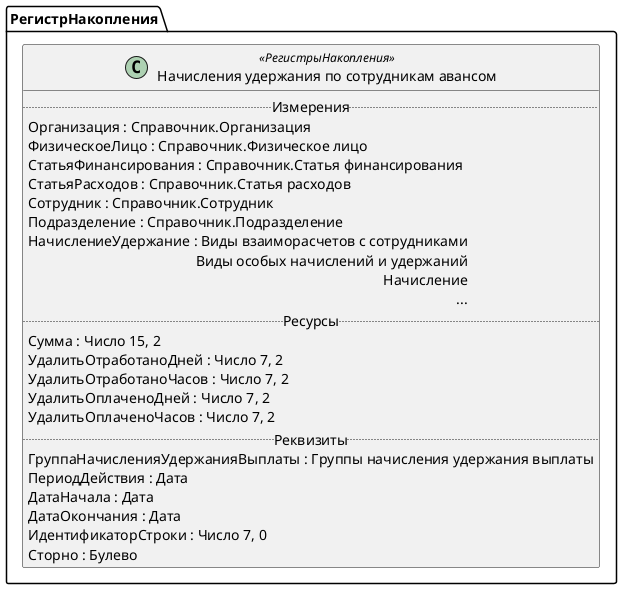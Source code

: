 ﻿@startuml НачисленияУдержанияПоСотрудникамАвансом
'!include templates.wsd
'..\include templates.wsd
class РегистрНакопления.НачисленияУдержанияПоСотрудникамАвансом as "Начисления удержания по сотрудникам авансом" <<РегистрыНакопления>>
{
..Измерения..
Организация : Справочник.Организация
ФизическоеЛицо : Справочник.Физическое лицо
СтатьяФинансирования : Справочник.Статья финансирования
СтатьяРасходов : Справочник.Статья расходов
Сотрудник : Справочник.Сотрудник
Подразделение : Справочник.Подразделение
НачислениеУдержание : Виды взаиморасчетов с сотрудниками\rВиды особых начислений и удержаний\rНачисление\r...
..Ресурсы..
Сумма : Число 15, 2
УдалитьОтработаноДней : Число 7, 2
УдалитьОтработаноЧасов : Число 7, 2
УдалитьОплаченоДней : Число 7, 2
УдалитьОплаченоЧасов : Число 7, 2
..Реквизиты..
ГруппаНачисленияУдержанияВыплаты : Группы начисления удержания выплаты
ПериодДействия : Дата
ДатаНачала : Дата
ДатаОкончания : Дата
ИдентификаторСтроки : Число 7, 0
Сторно : Булево
}
@enduml
